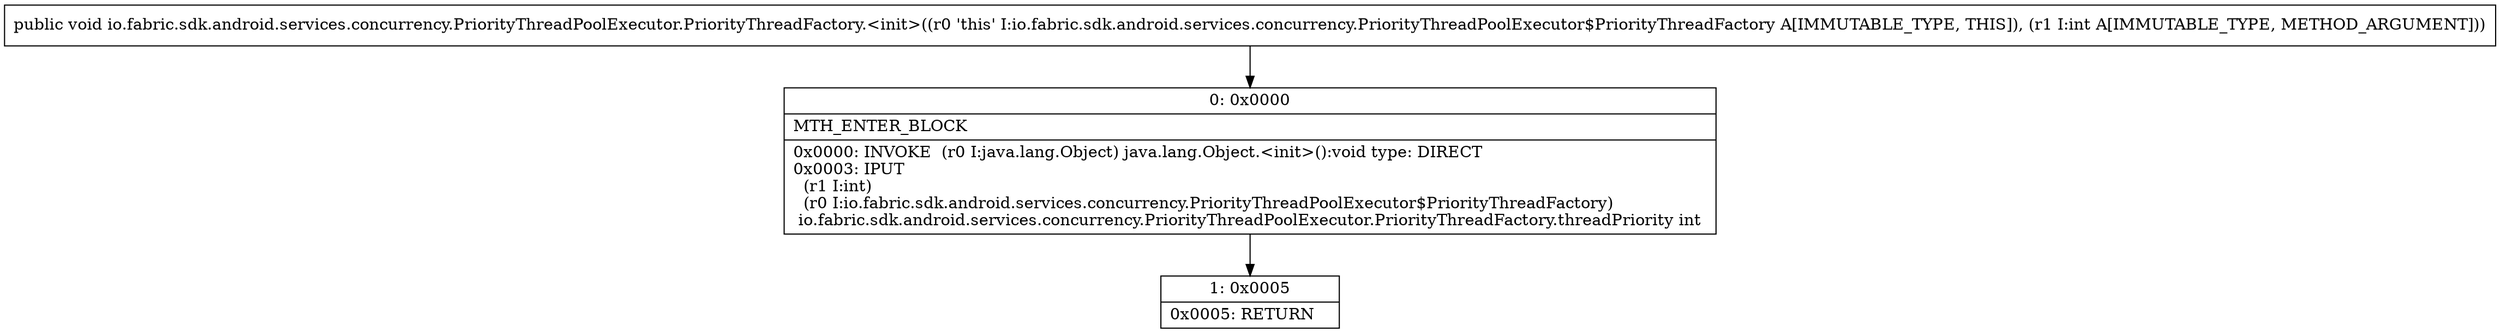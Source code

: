 digraph "CFG forio.fabric.sdk.android.services.concurrency.PriorityThreadPoolExecutor.PriorityThreadFactory.\<init\>(I)V" {
Node_0 [shape=record,label="{0\:\ 0x0000|MTH_ENTER_BLOCK\l|0x0000: INVOKE  (r0 I:java.lang.Object) java.lang.Object.\<init\>():void type: DIRECT \l0x0003: IPUT  \l  (r1 I:int)\l  (r0 I:io.fabric.sdk.android.services.concurrency.PriorityThreadPoolExecutor$PriorityThreadFactory)\l io.fabric.sdk.android.services.concurrency.PriorityThreadPoolExecutor.PriorityThreadFactory.threadPriority int \l}"];
Node_1 [shape=record,label="{1\:\ 0x0005|0x0005: RETURN   \l}"];
MethodNode[shape=record,label="{public void io.fabric.sdk.android.services.concurrency.PriorityThreadPoolExecutor.PriorityThreadFactory.\<init\>((r0 'this' I:io.fabric.sdk.android.services.concurrency.PriorityThreadPoolExecutor$PriorityThreadFactory A[IMMUTABLE_TYPE, THIS]), (r1 I:int A[IMMUTABLE_TYPE, METHOD_ARGUMENT])) }"];
MethodNode -> Node_0;
Node_0 -> Node_1;
}

